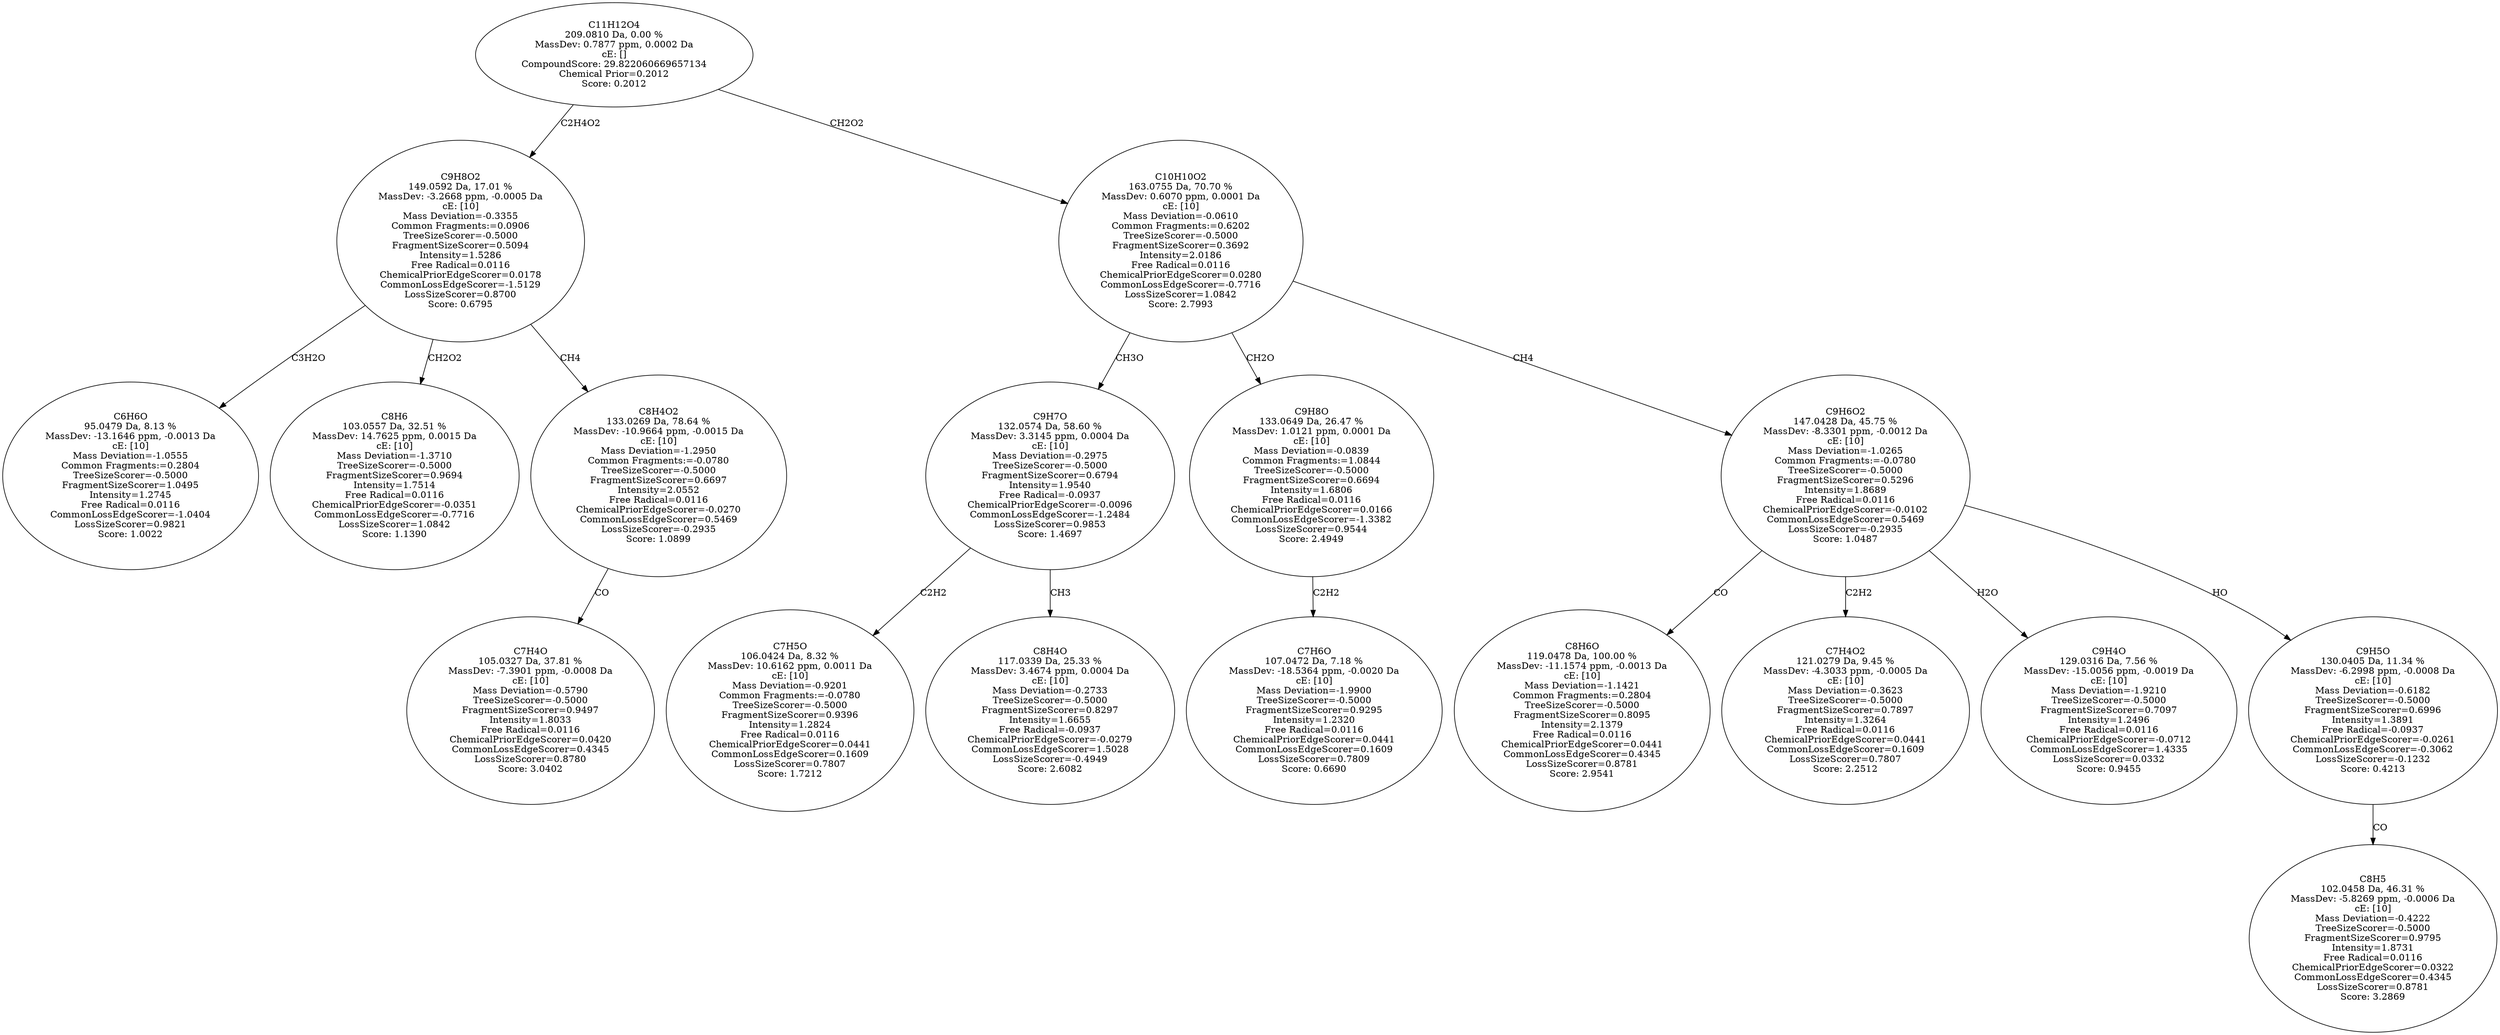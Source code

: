 strict digraph {
v1 [label="C6H6O\n95.0479 Da, 8.13 %\nMassDev: -13.1646 ppm, -0.0013 Da\ncE: [10]\nMass Deviation=-1.0555\nCommon Fragments:=0.2804\nTreeSizeScorer=-0.5000\nFragmentSizeScorer=1.0495\nIntensity=1.2745\nFree Radical=0.0116\nCommonLossEdgeScorer=-1.0404\nLossSizeScorer=0.9821\nScore: 1.0022"];
v2 [label="C8H6\n103.0557 Da, 32.51 %\nMassDev: 14.7625 ppm, 0.0015 Da\ncE: [10]\nMass Deviation=-1.3710\nTreeSizeScorer=-0.5000\nFragmentSizeScorer=0.9694\nIntensity=1.7514\nFree Radical=0.0116\nChemicalPriorEdgeScorer=-0.0351\nCommonLossEdgeScorer=-0.7716\nLossSizeScorer=1.0842\nScore: 1.1390"];
v3 [label="C7H4O\n105.0327 Da, 37.81 %\nMassDev: -7.3901 ppm, -0.0008 Da\ncE: [10]\nMass Deviation=-0.5790\nTreeSizeScorer=-0.5000\nFragmentSizeScorer=0.9497\nIntensity=1.8033\nFree Radical=0.0116\nChemicalPriorEdgeScorer=0.0420\nCommonLossEdgeScorer=0.4345\nLossSizeScorer=0.8780\nScore: 3.0402"];
v4 [label="C8H4O2\n133.0269 Da, 78.64 %\nMassDev: -10.9664 ppm, -0.0015 Da\ncE: [10]\nMass Deviation=-1.2950\nCommon Fragments:=-0.0780\nTreeSizeScorer=-0.5000\nFragmentSizeScorer=0.6697\nIntensity=2.0552\nFree Radical=0.0116\nChemicalPriorEdgeScorer=-0.0270\nCommonLossEdgeScorer=0.5469\nLossSizeScorer=-0.2935\nScore: 1.0899"];
v5 [label="C9H8O2\n149.0592 Da, 17.01 %\nMassDev: -3.2668 ppm, -0.0005 Da\ncE: [10]\nMass Deviation=-0.3355\nCommon Fragments:=0.0906\nTreeSizeScorer=-0.5000\nFragmentSizeScorer=0.5094\nIntensity=1.5286\nFree Radical=0.0116\nChemicalPriorEdgeScorer=0.0178\nCommonLossEdgeScorer=-1.5129\nLossSizeScorer=0.8700\nScore: 0.6795"];
v6 [label="C7H5O\n106.0424 Da, 8.32 %\nMassDev: 10.6162 ppm, 0.0011 Da\ncE: [10]\nMass Deviation=-0.9201\nCommon Fragments:=-0.0780\nTreeSizeScorer=-0.5000\nFragmentSizeScorer=0.9396\nIntensity=1.2824\nFree Radical=0.0116\nChemicalPriorEdgeScorer=0.0441\nCommonLossEdgeScorer=0.1609\nLossSizeScorer=0.7807\nScore: 1.7212"];
v7 [label="C8H4O\n117.0339 Da, 25.33 %\nMassDev: 3.4674 ppm, 0.0004 Da\ncE: [10]\nMass Deviation=-0.2733\nTreeSizeScorer=-0.5000\nFragmentSizeScorer=0.8297\nIntensity=1.6655\nFree Radical=-0.0937\nChemicalPriorEdgeScorer=-0.0279\nCommonLossEdgeScorer=1.5028\nLossSizeScorer=-0.4949\nScore: 2.6082"];
v8 [label="C9H7O\n132.0574 Da, 58.60 %\nMassDev: 3.3145 ppm, 0.0004 Da\ncE: [10]\nMass Deviation=-0.2975\nTreeSizeScorer=-0.5000\nFragmentSizeScorer=0.6794\nIntensity=1.9540\nFree Radical=-0.0937\nChemicalPriorEdgeScorer=-0.0096\nCommonLossEdgeScorer=-1.2484\nLossSizeScorer=0.9853\nScore: 1.4697"];
v9 [label="C7H6O\n107.0472 Da, 7.18 %\nMassDev: -18.5364 ppm, -0.0020 Da\ncE: [10]\nMass Deviation=-1.9900\nTreeSizeScorer=-0.5000\nFragmentSizeScorer=0.9295\nIntensity=1.2320\nFree Radical=0.0116\nChemicalPriorEdgeScorer=0.0441\nCommonLossEdgeScorer=0.1609\nLossSizeScorer=0.7809\nScore: 0.6690"];
v10 [label="C9H8O\n133.0649 Da, 26.47 %\nMassDev: 1.0121 ppm, 0.0001 Da\ncE: [10]\nMass Deviation=-0.0839\nCommon Fragments:=1.0844\nTreeSizeScorer=-0.5000\nFragmentSizeScorer=0.6694\nIntensity=1.6806\nFree Radical=0.0116\nChemicalPriorEdgeScorer=0.0166\nCommonLossEdgeScorer=-1.3382\nLossSizeScorer=0.9544\nScore: 2.4949"];
v11 [label="C8H6O\n119.0478 Da, 100.00 %\nMassDev: -11.1574 ppm, -0.0013 Da\ncE: [10]\nMass Deviation=-1.1421\nCommon Fragments:=0.2804\nTreeSizeScorer=-0.5000\nFragmentSizeScorer=0.8095\nIntensity=2.1379\nFree Radical=0.0116\nChemicalPriorEdgeScorer=0.0441\nCommonLossEdgeScorer=0.4345\nLossSizeScorer=0.8781\nScore: 2.9541"];
v12 [label="C7H4O2\n121.0279 Da, 9.45 %\nMassDev: -4.3033 ppm, -0.0005 Da\ncE: [10]\nMass Deviation=-0.3623\nTreeSizeScorer=-0.5000\nFragmentSizeScorer=0.7897\nIntensity=1.3264\nFree Radical=0.0116\nChemicalPriorEdgeScorer=0.0441\nCommonLossEdgeScorer=0.1609\nLossSizeScorer=0.7807\nScore: 2.2512"];
v13 [label="C9H4O\n129.0316 Da, 7.56 %\nMassDev: -15.0056 ppm, -0.0019 Da\ncE: [10]\nMass Deviation=-1.9210\nTreeSizeScorer=-0.5000\nFragmentSizeScorer=0.7097\nIntensity=1.2496\nFree Radical=0.0116\nChemicalPriorEdgeScorer=-0.0712\nCommonLossEdgeScorer=1.4335\nLossSizeScorer=0.0332\nScore: 0.9455"];
v14 [label="C8H5\n102.0458 Da, 46.31 %\nMassDev: -5.8269 ppm, -0.0006 Da\ncE: [10]\nMass Deviation=-0.4222\nTreeSizeScorer=-0.5000\nFragmentSizeScorer=0.9795\nIntensity=1.8731\nFree Radical=0.0116\nChemicalPriorEdgeScorer=0.0322\nCommonLossEdgeScorer=0.4345\nLossSizeScorer=0.8781\nScore: 3.2869"];
v15 [label="C9H5O\n130.0405 Da, 11.34 %\nMassDev: -6.2998 ppm, -0.0008 Da\ncE: [10]\nMass Deviation=-0.6182\nTreeSizeScorer=-0.5000\nFragmentSizeScorer=0.6996\nIntensity=1.3891\nFree Radical=-0.0937\nChemicalPriorEdgeScorer=-0.0261\nCommonLossEdgeScorer=-0.3062\nLossSizeScorer=-0.1232\nScore: 0.4213"];
v16 [label="C9H6O2\n147.0428 Da, 45.75 %\nMassDev: -8.3301 ppm, -0.0012 Da\ncE: [10]\nMass Deviation=-1.0265\nCommon Fragments:=-0.0780\nTreeSizeScorer=-0.5000\nFragmentSizeScorer=0.5296\nIntensity=1.8689\nFree Radical=0.0116\nChemicalPriorEdgeScorer=-0.0102\nCommonLossEdgeScorer=0.5469\nLossSizeScorer=-0.2935\nScore: 1.0487"];
v17 [label="C10H10O2\n163.0755 Da, 70.70 %\nMassDev: 0.6070 ppm, 0.0001 Da\ncE: [10]\nMass Deviation=-0.0610\nCommon Fragments:=0.6202\nTreeSizeScorer=-0.5000\nFragmentSizeScorer=0.3692\nIntensity=2.0186\nFree Radical=0.0116\nChemicalPriorEdgeScorer=0.0280\nCommonLossEdgeScorer=-0.7716\nLossSizeScorer=1.0842\nScore: 2.7993"];
v18 [label="C11H12O4\n209.0810 Da, 0.00 %\nMassDev: 0.7877 ppm, 0.0002 Da\ncE: []\nCompoundScore: 29.822060669657134\nChemical Prior=0.2012\nScore: 0.2012"];
v5 -> v1 [label="C3H2O"];
v5 -> v2 [label="CH2O2"];
v4 -> v3 [label="CO"];
v5 -> v4 [label="CH4"];
v18 -> v5 [label="C2H4O2"];
v8 -> v6 [label="C2H2"];
v8 -> v7 [label="CH3"];
v17 -> v8 [label="CH3O"];
v10 -> v9 [label="C2H2"];
v17 -> v10 [label="CH2O"];
v16 -> v11 [label="CO"];
v16 -> v12 [label="C2H2"];
v16 -> v13 [label="H2O"];
v15 -> v14 [label="CO"];
v16 -> v15 [label="HO"];
v17 -> v16 [label="CH4"];
v18 -> v17 [label="CH2O2"];
}